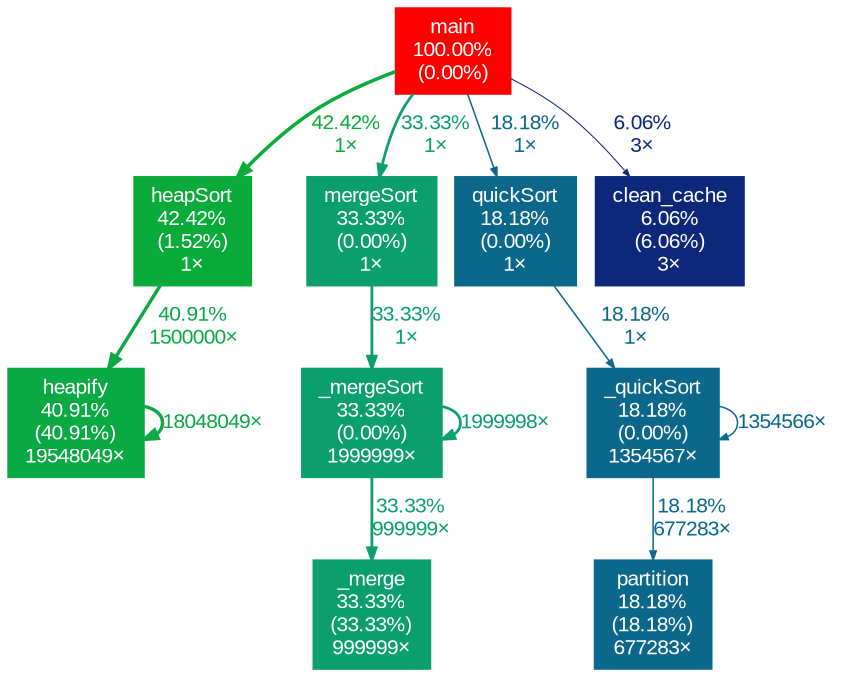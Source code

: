 digraph {
	graph [fontname=Arial, nodesep=0.125, ranksep=0.25];
	node [fontcolor=white, fontname=Arial, height=0, shape=box, style=filled, width=0];
	edge [fontname=Arial];
	1 [color="#ff0000", fontcolor="#ffffff", fontsize="10.00", label="main\n100.00%\n(0.00%)"];
	1 -> 2 [arrowsize="0.65", color="#0aab3b", fontcolor="#0aab3b", fontsize="10.00", label="42.42%\n1×", labeldistance="1.70", penwidth="1.70"];
	1 -> 4 [arrowsize="0.58", color="#0b9f6e", fontcolor="#0b9f6e", fontsize="10.00", label="33.33%\n1×", labeldistance="1.33", penwidth="1.33"];
	1 -> 8 [arrowsize="0.43", color="#0c688a", fontcolor="#0c688a", fontsize="10.00", label="18.18%\n1×", labeldistance="0.73", penwidth="0.73"];
	1 -> 10 [arrowsize="0.35", color="#0d277b", fontcolor="#0d277b", fontsize="10.00", label="6.06%\n3×", labeldistance="0.50", penwidth="0.50"];
	2 [color="#0aab3b", fontcolor="#ffffff", fontsize="10.00", label="heapSort\n42.42%\n(1.52%)\n1×"];
	2 -> 3 [arrowsize="0.64", color="#0ba944", fontcolor="#0ba944", fontsize="10.00", label="40.91%\n1500000×", labeldistance="1.64", penwidth="1.64"];
	3 [color="#0ba944", fontcolor="#ffffff", fontsize="10.00", label="heapify\n40.91%\n(40.91%)\n19548049×"];
	3 -> 3 [arrowsize="0.64", color="#0ba944", fontcolor="#0ba944", fontsize="10.00", label="18048049×", labeldistance="1.64", penwidth="1.64"];
	4 [color="#0b9f6e", fontcolor="#ffffff", fontsize="10.00", label="mergeSort\n33.33%\n(0.00%)\n1×"];
	4 -> 6 [arrowsize="0.58", color="#0b9f6e", fontcolor="#0b9f6e", fontsize="10.00", label="33.33%\n1×", labeldistance="1.33", penwidth="1.33"];
	5 [color="#0b9f6e", fontcolor="#ffffff", fontsize="10.00", label="_merge\n33.33%\n(33.33%)\n999999×"];
	6 [color="#0b9f6e", fontcolor="#ffffff", fontsize="10.00", label="_mergeSort\n33.33%\n(0.00%)\n1999999×"];
	6 -> 5 [arrowsize="0.58", color="#0b9f6e", fontcolor="#0b9f6e", fontsize="10.00", label="33.33%\n999999×", labeldistance="1.33", penwidth="1.33"];
	6 -> 6 [arrowsize="0.58", color="#0b9f6e", fontcolor="#0b9f6e", fontsize="10.00", label="1999998×", labeldistance="1.33", penwidth="1.33"];
	7 [color="#0c688a", fontcolor="#ffffff", fontsize="10.00", label="partition\n18.18%\n(18.18%)\n677283×"];
	8 [color="#0c688a", fontcolor="#ffffff", fontsize="10.00", label="quickSort\n18.18%\n(0.00%)\n1×"];
	8 -> 9 [arrowsize="0.43", color="#0c688a", fontcolor="#0c688a", fontsize="10.00", label="18.18%\n1×", labeldistance="0.73", penwidth="0.73"];
	9 [color="#0c688a", fontcolor="#ffffff", fontsize="10.00", label="_quickSort\n18.18%\n(0.00%)\n1354567×"];
	9 -> 7 [arrowsize="0.43", color="#0c688a", fontcolor="#0c688a", fontsize="10.00", label="18.18%\n677283×", labeldistance="0.73", penwidth="0.73"];
	9 -> 9 [arrowsize="0.43", color="#0c688a", fontcolor="#0c688a", fontsize="10.00", label="1354566×", labeldistance="0.73", penwidth="0.73"];
	10 [color="#0d277b", fontcolor="#ffffff", fontsize="10.00", label="clean_cache\n6.06%\n(6.06%)\n3×"];
}
